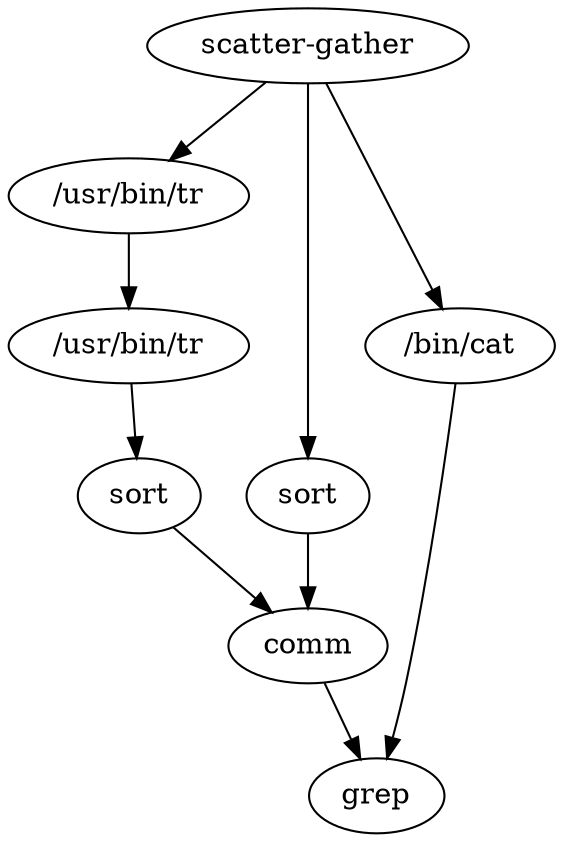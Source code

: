 digraph {
	n0 [label="scatter-gather"];
	n0 -> n1;
	n0 -> n6;
	n0 -> n7;
	n1 [label="/usr/bin/tr"];
	n1 -> n2;
	n2 [label="/usr/bin/tr"];
	n2 -> n3;
	n3 [label="sort"];
	n3 -> n4;
	n4 [label="comm"];
	n4 -> n5;
	n5 [label="grep"];
	n6 [label="sort"];
	n6 -> n4;
	n7 [label="/bin/cat"];
	n7 -> n5;
}